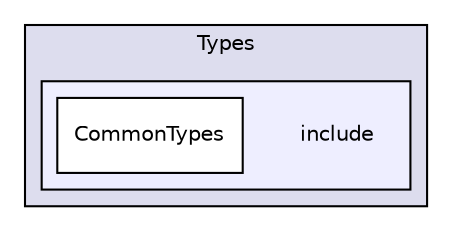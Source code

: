 digraph "/home/travis/build/AliceO2Group/AliceO2/Common/Types/include" {
  bgcolor=transparent;
  compound=true
  node [ fontsize="10", fontname="Helvetica"];
  edge [ labelfontsize="10", labelfontname="Helvetica"];
  subgraph clusterdir_a227714f4bf20de28f228c5ebfa34254 {
    graph [ bgcolor="#ddddee", pencolor="black", label="Types" fontname="Helvetica", fontsize="10", URL="dir_a227714f4bf20de28f228c5ebfa34254.html"]
  subgraph clusterdir_39351ae6f141925c7ff84f082320c14d {
    graph [ bgcolor="#eeeeff", pencolor="black", label="" URL="dir_39351ae6f141925c7ff84f082320c14d.html"];
    dir_39351ae6f141925c7ff84f082320c14d [shape=plaintext label="include"];
    dir_9d4ce3bdb895dbe63b29e60b704486db [shape=box label="CommonTypes" color="black" fillcolor="white" style="filled" URL="dir_9d4ce3bdb895dbe63b29e60b704486db.html"];
  }
  }
}

